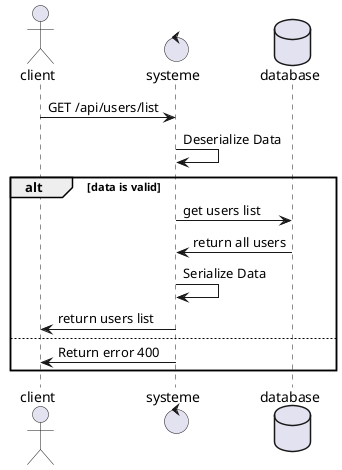 @startuml
actor client
control systeme
database database

client -> systeme : GET /api/users/list
systeme -> systeme : Deserialize Data

alt data is valid
systeme -> database : get users list
database -> systeme:  return all users
systeme -> systeme : Serialize Data
systeme -> client : return users list
else
systeme -> client : Return error 400
end

@enduml
